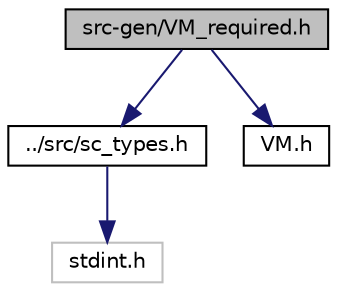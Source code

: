 digraph "src-gen/VM_required.h"
{
 // LATEX_PDF_SIZE
  edge [fontname="Helvetica",fontsize="10",labelfontname="Helvetica",labelfontsize="10"];
  node [fontname="Helvetica",fontsize="10",shape=record];
  Node1 [label="src-gen/VM_required.h",height=0.2,width=0.4,color="black", fillcolor="grey75", style="filled", fontcolor="black",tooltip="Header file defining prototypes for functions required by the VM state machine implementation."];
  Node1 -> Node2 [color="midnightblue",fontsize="10",style="solid",fontname="Helvetica"];
  Node2 [label="../src/sc_types.h",height=0.2,width=0.4,color="black", fillcolor="white", style="filled",URL="$sc__types_8h_source.html",tooltip=" "];
  Node2 -> Node3 [color="midnightblue",fontsize="10",style="solid",fontname="Helvetica"];
  Node3 [label="stdint.h",height=0.2,width=0.4,color="grey75", fillcolor="white", style="filled",tooltip=" "];
  Node1 -> Node4 [color="midnightblue",fontsize="10",style="solid",fontname="Helvetica"];
  Node4 [label="VM.h",height=0.2,width=0.4,color="black", fillcolor="white", style="filled",URL="$VM_8h.html",tooltip="Header file for the VM state machine."];
}

